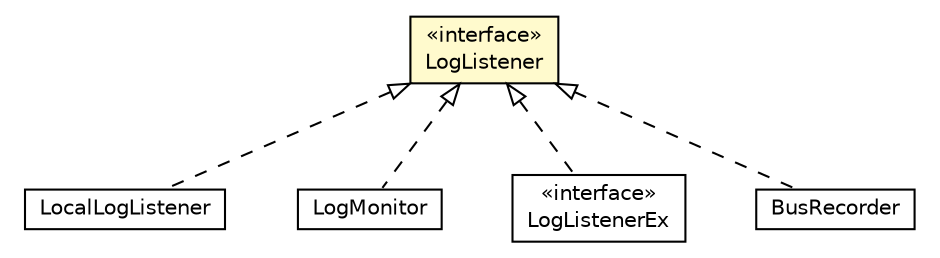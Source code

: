 #!/usr/local/bin/dot
#
# Class diagram 
# Generated by UMLGraph version R5_6-24-gf6e263 (http://www.umlgraph.org/)
#

digraph G {
	edge [fontname="Helvetica",fontsize=10,labelfontname="Helvetica",labelfontsize=10];
	node [fontname="Helvetica",fontsize=10,shape=plaintext];
	nodesep=0.25;
	ranksep=0.5;
	// org.universAAL.middleware.container.LogListener
	c5491660 [label=<<table title="org.universAAL.middleware.container.LogListener" border="0" cellborder="1" cellspacing="0" cellpadding="2" port="p" bgcolor="lemonChiffon" href="./LogListener.html">
		<tr><td><table border="0" cellspacing="0" cellpadding="1">
<tr><td align="center" balign="center"> &#171;interface&#187; </td></tr>
<tr><td align="center" balign="center"> LogListener </td></tr>
		</table></td></tr>
		</table>>, URL="./LogListener.html", fontname="Helvetica", fontcolor="black", fontsize=10.0];
	// org.universAAL.middleware.managers.distributedmw.impl.LogListenerHandler.LocalLogListener
	c5492876 [label=<<table title="org.universAAL.middleware.managers.distributedmw.impl.LogListenerHandler.LocalLogListener" border="0" cellborder="1" cellspacing="0" cellpadding="2" port="p" href="../managers/distributedmw/impl/LogListenerHandler.LocalLogListener.html">
		<tr><td><table border="0" cellspacing="0" cellpadding="1">
<tr><td align="center" balign="center"> LocalLogListener </td></tr>
		</table></td></tr>
		</table>>, URL="../managers/distributedmw/impl/LogListenerHandler.LocalLogListener.html", fontname="Helvetica", fontcolor="black", fontsize=10.0];
	// org.universAAL.tools.logmonitor.LogMonitor
	c5494220 [label=<<table title="org.universAAL.tools.logmonitor.LogMonitor" border="0" cellborder="1" cellspacing="0" cellpadding="2" port="p" href="../../tools/logmonitor/LogMonitor.html">
		<tr><td><table border="0" cellspacing="0" cellpadding="1">
<tr><td align="center" balign="center"> LogMonitor </td></tr>
		</table></td></tr>
		</table>>, URL="../../tools/logmonitor/LogMonitor.html", fontname="Helvetica", fontcolor="black", fontsize=10.0];
	// org.universAAL.tools.logmonitor.LogListenerEx
	c5494226 [label=<<table title="org.universAAL.tools.logmonitor.LogListenerEx" border="0" cellborder="1" cellspacing="0" cellpadding="2" port="p" href="../../tools/logmonitor/LogListenerEx.html">
		<tr><td><table border="0" cellspacing="0" cellpadding="1">
<tr><td align="center" balign="center"> &#171;interface&#187; </td></tr>
<tr><td align="center" balign="center"> LogListenerEx </td></tr>
		</table></td></tr>
		</table>>, URL="../../tools/logmonitor/LogListenerEx.html", fontname="Helvetica", fontcolor="black", fontsize=10.0];
	// org.universAAL.tools.makrorecorder.osgi.pattern.BusRecorder
	c5494262 [label=<<table title="org.universAAL.tools.makrorecorder.osgi.pattern.BusRecorder" border="0" cellborder="1" cellspacing="0" cellpadding="2" port="p" href="../../tools/makrorecorder/osgi/pattern/BusRecorder.html">
		<tr><td><table border="0" cellspacing="0" cellpadding="1">
<tr><td align="center" balign="center"> BusRecorder </td></tr>
		</table></td></tr>
		</table>>, URL="../../tools/makrorecorder/osgi/pattern/BusRecorder.html", fontname="Helvetica", fontcolor="black", fontsize=10.0];
	//org.universAAL.middleware.managers.distributedmw.impl.LogListenerHandler.LocalLogListener implements org.universAAL.middleware.container.LogListener
	c5491660:p -> c5492876:p [dir=back,arrowtail=empty,style=dashed];
	//org.universAAL.tools.logmonitor.LogMonitor implements org.universAAL.middleware.container.LogListener
	c5491660:p -> c5494220:p [dir=back,arrowtail=empty,style=dashed];
	//org.universAAL.tools.logmonitor.LogListenerEx implements org.universAAL.middleware.container.LogListener
	c5491660:p -> c5494226:p [dir=back,arrowtail=empty,style=dashed];
	//org.universAAL.tools.makrorecorder.osgi.pattern.BusRecorder implements org.universAAL.middleware.container.LogListener
	c5491660:p -> c5494262:p [dir=back,arrowtail=empty,style=dashed];
}


